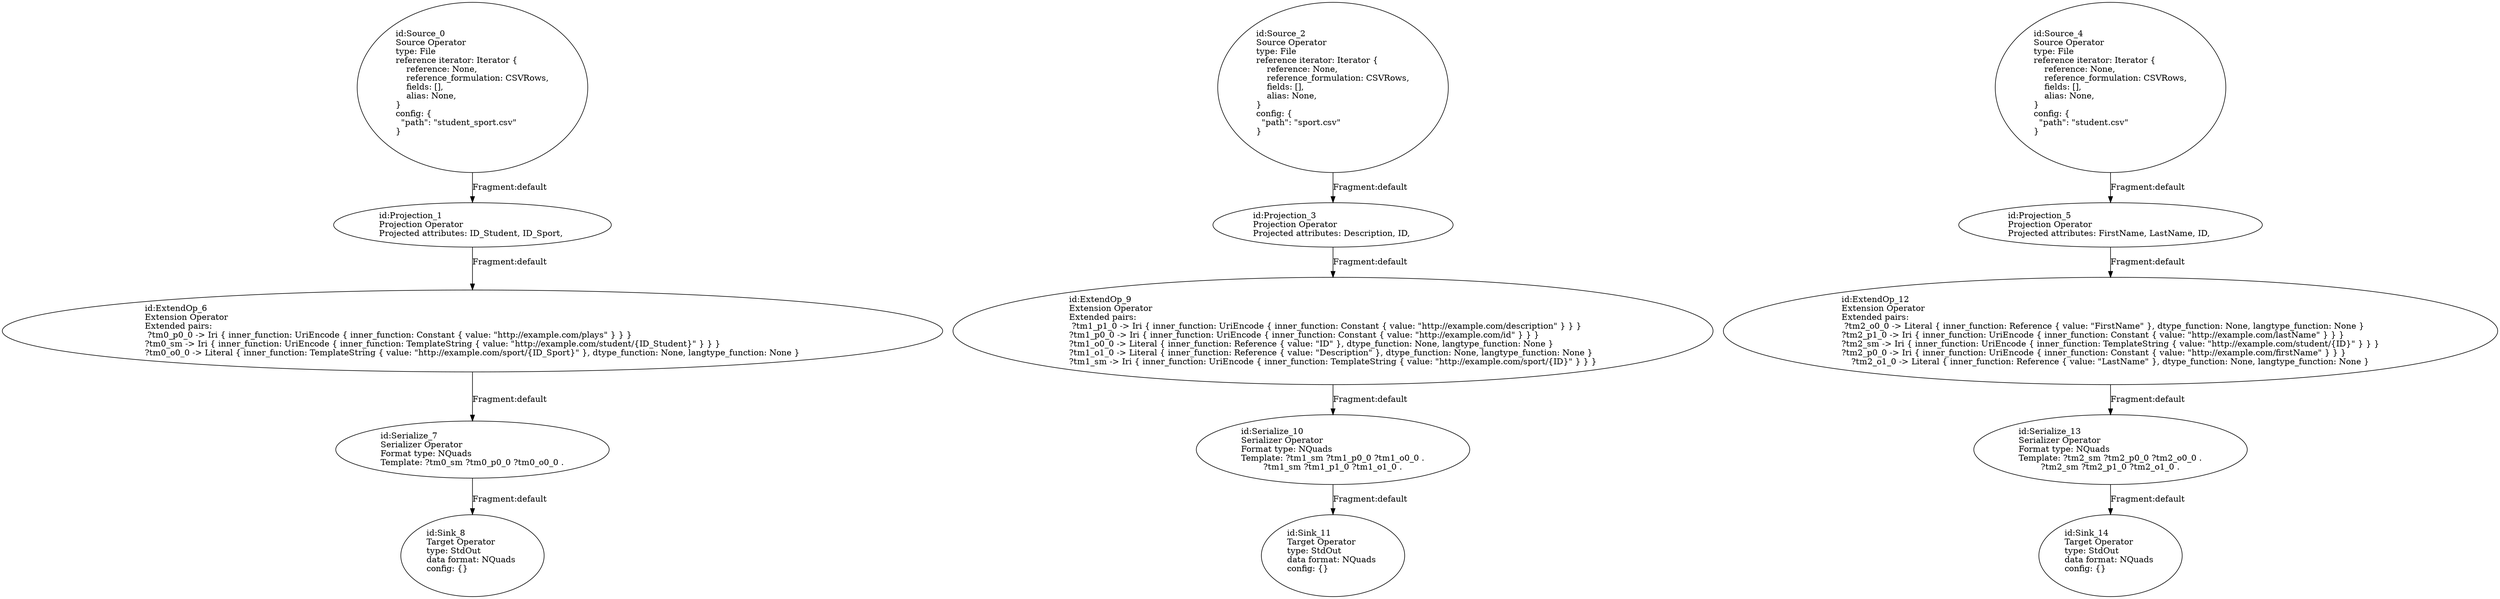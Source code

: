 digraph {
    0 [ label = "id:Source_0 \lSource Operator\ltype: File \lreference iterator: Iterator {\l    reference: None,\l    reference_formulation: CSVRows,\l    fields: [],\l    alias: None,\l} \lconfig: {\l  \"path\": \"student_sport.csv\"\l}\l             " ]
    1 [ label = "id:Projection_1 \lProjection Operator\lProjected attributes: ID_Student, ID_Sport, " ]
    2 [ label = "id:Source_2 \lSource Operator\ltype: File \lreference iterator: Iterator {\l    reference: None,\l    reference_formulation: CSVRows,\l    fields: [],\l    alias: None,\l} \lconfig: {\l  \"path\": \"sport.csv\"\l}\l             " ]
    3 [ label = "id:Projection_3 \lProjection Operator\lProjected attributes: Description, ID, " ]
    4 [ label = "id:Source_4 \lSource Operator\ltype: File \lreference iterator: Iterator {\l    reference: None,\l    reference_formulation: CSVRows,\l    fields: [],\l    alias: None,\l} \lconfig: {\l  \"path\": \"student.csv\"\l}\l             " ]
    5 [ label = "id:Projection_5 \lProjection Operator\lProjected attributes: FirstName, LastName, ID, " ]
    6 [ label = "id:ExtendOp_6 \lExtension Operator\lExtended pairs: \l ?tm0_p0_0 -> Iri { inner_function: UriEncode { inner_function: Constant { value: \"http://example.com/plays\" } } }\l?tm0_sm -> Iri { inner_function: UriEncode { inner_function: TemplateString { value: \"http://example.com/student/{ID_Student}\" } } }\l?tm0_o0_0 -> Literal { inner_function: TemplateString { value: \"http://example.com/sport/{ID_Sport}\" }, dtype_function: None, langtype_function: None }" ]
    7 [ label = "id:Serialize_7 \lSerializer Operator\lFormat type: NQuads\lTemplate: ?tm0_sm ?tm0_p0_0 ?tm0_o0_0 ." ]
    8 [ label = "id:Sink_8 \lTarget Operator\ltype: StdOut \ldata format: NQuads \lconfig: {}\l             " ]
    9 [ label = "id:ExtendOp_9 \lExtension Operator\lExtended pairs: \l ?tm1_p1_0 -> Iri { inner_function: UriEncode { inner_function: Constant { value: \"http://example.com/description\" } } }\l?tm1_p0_0 -> Iri { inner_function: UriEncode { inner_function: Constant { value: \"http://example.com/id\" } } }\l?tm1_o0_0 -> Literal { inner_function: Reference { value: \"ID\" }, dtype_function: None, langtype_function: None }\l?tm1_o1_0 -> Literal { inner_function: Reference { value: \"Description\" }, dtype_function: None, langtype_function: None }\l?tm1_sm -> Iri { inner_function: UriEncode { inner_function: TemplateString { value: \"http://example.com/sport/{ID}\" } } }" ]
    10 [ label = "id:Serialize_10 \lSerializer Operator\lFormat type: NQuads\lTemplate: ?tm1_sm ?tm1_p0_0 ?tm1_o0_0 .\l?tm1_sm ?tm1_p1_0 ?tm1_o1_0 ." ]
    11 [ label = "id:Sink_11 \lTarget Operator\ltype: StdOut \ldata format: NQuads \lconfig: {}\l             " ]
    12 [ label = "id:ExtendOp_12 \lExtension Operator\lExtended pairs: \l ?tm2_o0_0 -> Literal { inner_function: Reference { value: \"FirstName\" }, dtype_function: None, langtype_function: None }\l?tm2_p1_0 -> Iri { inner_function: UriEncode { inner_function: Constant { value: \"http://example.com/lastName\" } } }\l?tm2_sm -> Iri { inner_function: UriEncode { inner_function: TemplateString { value: \"http://example.com/student/{ID}\" } } }\l?tm2_p0_0 -> Iri { inner_function: UriEncode { inner_function: Constant { value: \"http://example.com/firstName\" } } }\l?tm2_o1_0 -> Literal { inner_function: Reference { value: \"LastName\" }, dtype_function: None, langtype_function: None }" ]
    13 [ label = "id:Serialize_13 \lSerializer Operator\lFormat type: NQuads\lTemplate: ?tm2_sm ?tm2_p0_0 ?tm2_o0_0 .\l?tm2_sm ?tm2_p1_0 ?tm2_o1_0 ." ]
    14 [ label = "id:Sink_14 \lTarget Operator\ltype: StdOut \ldata format: NQuads \lconfig: {}\l             " ]
    0 -> 1 [ label = "Fragment:default" ]
    2 -> 3 [ label = "Fragment:default" ]
    4 -> 5 [ label = "Fragment:default" ]
    1 -> 6 [ label = "Fragment:default" ]
    6 -> 7 [ label = "Fragment:default" ]
    7 -> 8 [ label = "Fragment:default" ]
    3 -> 9 [ label = "Fragment:default" ]
    9 -> 10 [ label = "Fragment:default" ]
    10 -> 11 [ label = "Fragment:default" ]
    5 -> 12 [ label = "Fragment:default" ]
    12 -> 13 [ label = "Fragment:default" ]
    13 -> 14 [ label = "Fragment:default" ]
}
